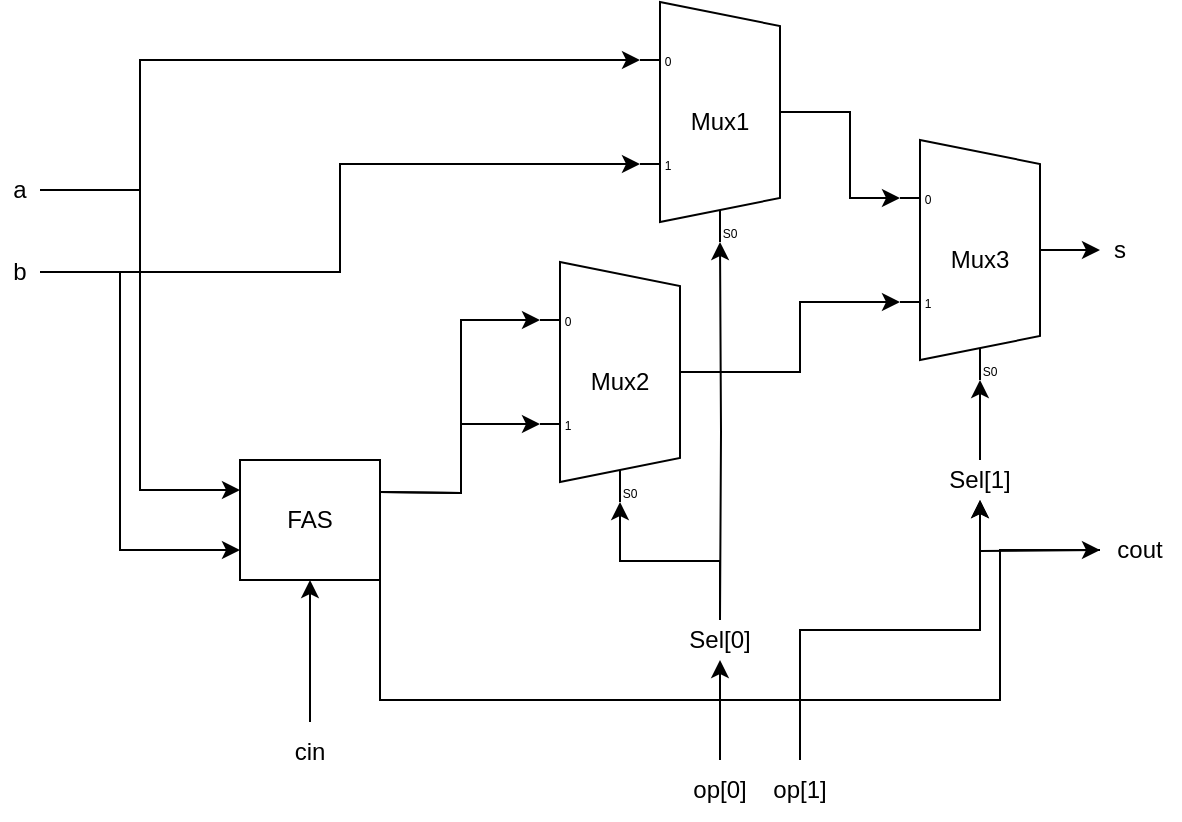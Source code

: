 <mxfile version="26.2.14">
  <diagram name="Page-1" id="9czRpadpD_H9bS7Owoem">
    <mxGraphModel dx="1042" dy="570" grid="1" gridSize="10" guides="1" tooltips="1" connect="1" arrows="1" fold="1" page="1" pageScale="1" pageWidth="850" pageHeight="1100" math="0" shadow="0">
      <root>
        <mxCell id="0" />
        <mxCell id="1" parent="0" />
        <mxCell id="Hq_GByKi5A6FBPxTVa1k-6" style="edgeStyle=orthogonalEdgeStyle;rounded=0;orthogonalLoop=1;jettySize=auto;html=1;" edge="1" parent="1" target="Hq_GByKi5A6FBPxTVa1k-1">
          <mxGeometry relative="1" as="geometry">
            <mxPoint x="410" y="359" as="sourcePoint" />
          </mxGeometry>
        </mxCell>
        <mxCell id="Hq_GByKi5A6FBPxTVa1k-1" value="Mux1" style="shadow=0;dashed=0;align=center;html=1;strokeWidth=1;shape=mxgraph.electrical.abstract.mux2;whiteSpace=wrap;" vertex="1" parent="1">
          <mxGeometry x="370" y="50" width="80" height="120" as="geometry" />
        </mxCell>
        <mxCell id="Hq_GByKi5A6FBPxTVa1k-4" style="edgeStyle=orthogonalEdgeStyle;rounded=0;orthogonalLoop=1;jettySize=auto;html=1;exitX=0.5;exitY=0;exitDx=0;exitDy=0;" edge="1" parent="1" source="Hq_GByKi5A6FBPxTVa1k-12" target="Hq_GByKi5A6FBPxTVa1k-3">
          <mxGeometry relative="1" as="geometry">
            <mxPoint x="400" y="359" as="sourcePoint" />
          </mxGeometry>
        </mxCell>
        <mxCell id="Hq_GByKi5A6FBPxTVa1k-3" value="Mux2" style="shadow=0;dashed=0;align=center;html=1;strokeWidth=1;shape=mxgraph.electrical.abstract.mux2;whiteSpace=wrap;" vertex="1" parent="1">
          <mxGeometry x="320" y="180" width="80" height="120" as="geometry" />
        </mxCell>
        <mxCell id="Hq_GByKi5A6FBPxTVa1k-16" style="edgeStyle=orthogonalEdgeStyle;rounded=0;orthogonalLoop=1;jettySize=auto;html=1;exitX=1;exitY=0.5;exitDx=0;exitDy=-5;exitPerimeter=0;" edge="1" parent="1" source="Hq_GByKi5A6FBPxTVa1k-7">
          <mxGeometry relative="1" as="geometry">
            <mxPoint x="600" y="174" as="targetPoint" />
          </mxGeometry>
        </mxCell>
        <mxCell id="Hq_GByKi5A6FBPxTVa1k-7" value="Mux3" style="shadow=0;dashed=0;align=center;html=1;strokeWidth=1;shape=mxgraph.electrical.abstract.mux2;whiteSpace=wrap;" vertex="1" parent="1">
          <mxGeometry x="500" y="119" width="80" height="120" as="geometry" />
        </mxCell>
        <mxCell id="Hq_GByKi5A6FBPxTVa1k-8" style="edgeStyle=orthogonalEdgeStyle;rounded=0;orthogonalLoop=1;jettySize=auto;html=1;exitX=1;exitY=0.5;exitDx=0;exitDy=-5;exitPerimeter=0;entryX=0;entryY=0.217;entryDx=0;entryDy=3;entryPerimeter=0;" edge="1" parent="1" source="Hq_GByKi5A6FBPxTVa1k-1" target="Hq_GByKi5A6FBPxTVa1k-7">
          <mxGeometry relative="1" as="geometry" />
        </mxCell>
        <mxCell id="Hq_GByKi5A6FBPxTVa1k-9" style="edgeStyle=orthogonalEdgeStyle;rounded=0;orthogonalLoop=1;jettySize=auto;html=1;exitX=1;exitY=0.5;exitDx=0;exitDy=-5;exitPerimeter=0;entryX=0;entryY=0.65;entryDx=0;entryDy=3;entryPerimeter=0;" edge="1" parent="1" source="Hq_GByKi5A6FBPxTVa1k-3" target="Hq_GByKi5A6FBPxTVa1k-7">
          <mxGeometry relative="1" as="geometry" />
        </mxCell>
        <mxCell id="Hq_GByKi5A6FBPxTVa1k-12" value="Sel[0]" style="text;html=1;align=center;verticalAlign=middle;whiteSpace=wrap;rounded=0;" vertex="1" parent="1">
          <mxGeometry x="390" y="359" width="40" height="20" as="geometry" />
        </mxCell>
        <mxCell id="Hq_GByKi5A6FBPxTVa1k-14" value="Sel[1]" style="text;html=1;align=center;verticalAlign=middle;whiteSpace=wrap;rounded=0;" vertex="1" parent="1">
          <mxGeometry x="510" y="279" width="60" height="20" as="geometry" />
        </mxCell>
        <mxCell id="Hq_GByKi5A6FBPxTVa1k-17" value="s" style="text;html=1;align=center;verticalAlign=middle;whiteSpace=wrap;rounded=0;" vertex="1" parent="1">
          <mxGeometry x="580" y="159" width="60" height="30" as="geometry" />
        </mxCell>
        <mxCell id="Hq_GByKi5A6FBPxTVa1k-47" style="edgeStyle=orthogonalEdgeStyle;rounded=0;orthogonalLoop=1;jettySize=auto;html=1;entryX=0;entryY=0.25;entryDx=0;entryDy=0;" edge="1" parent="1" source="Hq_GByKi5A6FBPxTVa1k-20" target="Hq_GByKi5A6FBPxTVa1k-21">
          <mxGeometry relative="1" as="geometry">
            <mxPoint x="150" y="300" as="targetPoint" />
          </mxGeometry>
        </mxCell>
        <mxCell id="Hq_GByKi5A6FBPxTVa1k-20" value="a" style="text;html=1;align=center;verticalAlign=middle;whiteSpace=wrap;rounded=0;" vertex="1" parent="1">
          <mxGeometry x="50" y="129" width="20" height="30" as="geometry" />
        </mxCell>
        <mxCell id="Hq_GByKi5A6FBPxTVa1k-21" value="FAS" style="rounded=0;whiteSpace=wrap;html=1;" vertex="1" parent="1">
          <mxGeometry x="170" y="279" width="70" height="60" as="geometry" />
        </mxCell>
        <mxCell id="Hq_GByKi5A6FBPxTVa1k-27" style="edgeStyle=orthogonalEdgeStyle;rounded=0;orthogonalLoop=1;jettySize=auto;html=1;exitX=1;exitY=0.25;exitDx=0;exitDy=0;entryX=0;entryY=0.217;entryDx=0;entryDy=3;entryPerimeter=0;" edge="1" parent="1" target="Hq_GByKi5A6FBPxTVa1k-3">
          <mxGeometry relative="1" as="geometry">
            <mxPoint x="240" y="295" as="sourcePoint" />
          </mxGeometry>
        </mxCell>
        <mxCell id="Hq_GByKi5A6FBPxTVa1k-28" style="edgeStyle=orthogonalEdgeStyle;rounded=0;orthogonalLoop=1;jettySize=auto;html=1;exitX=1;exitY=0.25;exitDx=0;exitDy=0;entryX=0;entryY=0.65;entryDx=0;entryDy=3;entryPerimeter=0;" edge="1" parent="1" target="Hq_GByKi5A6FBPxTVa1k-3">
          <mxGeometry relative="1" as="geometry">
            <mxPoint x="240" y="295" as="sourcePoint" />
          </mxGeometry>
        </mxCell>
        <mxCell id="Hq_GByKi5A6FBPxTVa1k-29" value="" style="endArrow=classic;html=1;rounded=0;exitX=1;exitY=0.75;exitDx=0;exitDy=0;" edge="1" parent="1" source="Hq_GByKi5A6FBPxTVa1k-21">
          <mxGeometry width="50" height="50" relative="1" as="geometry">
            <mxPoint x="510" y="319" as="sourcePoint" />
            <mxPoint x="600" y="324" as="targetPoint" />
            <Array as="points">
              <mxPoint x="240" y="399" />
              <mxPoint x="550" y="399" />
              <mxPoint x="550" y="324" />
            </Array>
          </mxGeometry>
        </mxCell>
        <mxCell id="Hq_GByKi5A6FBPxTVa1k-53" value="" style="edgeStyle=orthogonalEdgeStyle;rounded=0;orthogonalLoop=1;jettySize=auto;html=1;" edge="1" parent="1" target="Hq_GByKi5A6FBPxTVa1k-14">
          <mxGeometry relative="1" as="geometry">
            <mxPoint x="600" y="324" as="sourcePoint" />
          </mxGeometry>
        </mxCell>
        <mxCell id="Hq_GByKi5A6FBPxTVa1k-30" value="cout" style="text;html=1;align=center;verticalAlign=middle;whiteSpace=wrap;rounded=0;" vertex="1" parent="1">
          <mxGeometry x="600" y="309" width="40" height="30" as="geometry" />
        </mxCell>
        <mxCell id="Hq_GByKi5A6FBPxTVa1k-46" style="edgeStyle=orthogonalEdgeStyle;rounded=0;orthogonalLoop=1;jettySize=auto;html=1;entryX=0;entryY=0.75;entryDx=0;entryDy=0;" edge="1" parent="1" source="Hq_GByKi5A6FBPxTVa1k-32" target="Hq_GByKi5A6FBPxTVa1k-21">
          <mxGeometry relative="1" as="geometry">
            <mxPoint x="120" y="320" as="targetPoint" />
            <Array as="points">
              <mxPoint x="110" y="185" />
              <mxPoint x="110" y="324" />
            </Array>
          </mxGeometry>
        </mxCell>
        <mxCell id="Hq_GByKi5A6FBPxTVa1k-32" value="b" style="text;html=1;align=center;verticalAlign=middle;whiteSpace=wrap;rounded=0;" vertex="1" parent="1">
          <mxGeometry x="50" y="170" width="20" height="30" as="geometry" />
        </mxCell>
        <mxCell id="Hq_GByKi5A6FBPxTVa1k-41" style="edgeStyle=orthogonalEdgeStyle;rounded=0;orthogonalLoop=1;jettySize=auto;html=1;entryX=0.5;entryY=1;entryDx=0;entryDy=0;" edge="1" parent="1" source="Hq_GByKi5A6FBPxTVa1k-33" target="Hq_GByKi5A6FBPxTVa1k-12">
          <mxGeometry relative="1" as="geometry" />
        </mxCell>
        <mxCell id="Hq_GByKi5A6FBPxTVa1k-33" value="op[0]" style="text;html=1;align=center;verticalAlign=middle;whiteSpace=wrap;rounded=0;" vertex="1" parent="1">
          <mxGeometry x="380" y="429" width="60" height="30" as="geometry" />
        </mxCell>
        <mxCell id="Hq_GByKi5A6FBPxTVa1k-36" style="edgeStyle=orthogonalEdgeStyle;rounded=0;orthogonalLoop=1;jettySize=auto;html=1;exitX=0.5;exitY=0;exitDx=0;exitDy=0;entryX=0.5;entryY=1;entryDx=0;entryDy=0;" edge="1" parent="1" source="Hq_GByKi5A6FBPxTVa1k-34" target="Hq_GByKi5A6FBPxTVa1k-14">
          <mxGeometry relative="1" as="geometry">
            <mxPoint x="540" y="309" as="targetPoint" />
          </mxGeometry>
        </mxCell>
        <mxCell id="Hq_GByKi5A6FBPxTVa1k-34" value="op[1]" style="text;html=1;align=center;verticalAlign=middle;whiteSpace=wrap;rounded=0;" vertex="1" parent="1">
          <mxGeometry x="420" y="429" width="60" height="30" as="geometry" />
        </mxCell>
        <mxCell id="Hq_GByKi5A6FBPxTVa1k-39" style="edgeStyle=orthogonalEdgeStyle;rounded=0;orthogonalLoop=1;jettySize=auto;html=1;entryX=0.375;entryY=1;entryDx=10;entryDy=0;entryPerimeter=0;" edge="1" parent="1" source="Hq_GByKi5A6FBPxTVa1k-14" target="Hq_GByKi5A6FBPxTVa1k-7">
          <mxGeometry relative="1" as="geometry" />
        </mxCell>
        <mxCell id="Hq_GByKi5A6FBPxTVa1k-49" style="edgeStyle=orthogonalEdgeStyle;rounded=0;orthogonalLoop=1;jettySize=auto;html=1;entryX=0.5;entryY=1;entryDx=0;entryDy=0;" edge="1" parent="1" source="Hq_GByKi5A6FBPxTVa1k-42" target="Hq_GByKi5A6FBPxTVa1k-21">
          <mxGeometry relative="1" as="geometry" />
        </mxCell>
        <mxCell id="Hq_GByKi5A6FBPxTVa1k-42" value="cin" style="text;html=1;align=center;verticalAlign=middle;whiteSpace=wrap;rounded=0;" vertex="1" parent="1">
          <mxGeometry x="190" y="410" width="30" height="30" as="geometry" />
        </mxCell>
        <mxCell id="Hq_GByKi5A6FBPxTVa1k-50" style="edgeStyle=orthogonalEdgeStyle;rounded=0;orthogonalLoop=1;jettySize=auto;html=1;entryX=0;entryY=0.217;entryDx=0;entryDy=3;entryPerimeter=0;" edge="1" parent="1" source="Hq_GByKi5A6FBPxTVa1k-20" target="Hq_GByKi5A6FBPxTVa1k-1">
          <mxGeometry relative="1" as="geometry">
            <Array as="points">
              <mxPoint x="120" y="144" />
              <mxPoint x="120" y="79" />
            </Array>
          </mxGeometry>
        </mxCell>
        <mxCell id="Hq_GByKi5A6FBPxTVa1k-51" style="edgeStyle=orthogonalEdgeStyle;rounded=0;orthogonalLoop=1;jettySize=auto;html=1;entryX=0;entryY=0.65;entryDx=0;entryDy=3;entryPerimeter=0;" edge="1" parent="1" source="Hq_GByKi5A6FBPxTVa1k-32" target="Hq_GByKi5A6FBPxTVa1k-1">
          <mxGeometry relative="1" as="geometry" />
        </mxCell>
      </root>
    </mxGraphModel>
  </diagram>
</mxfile>
